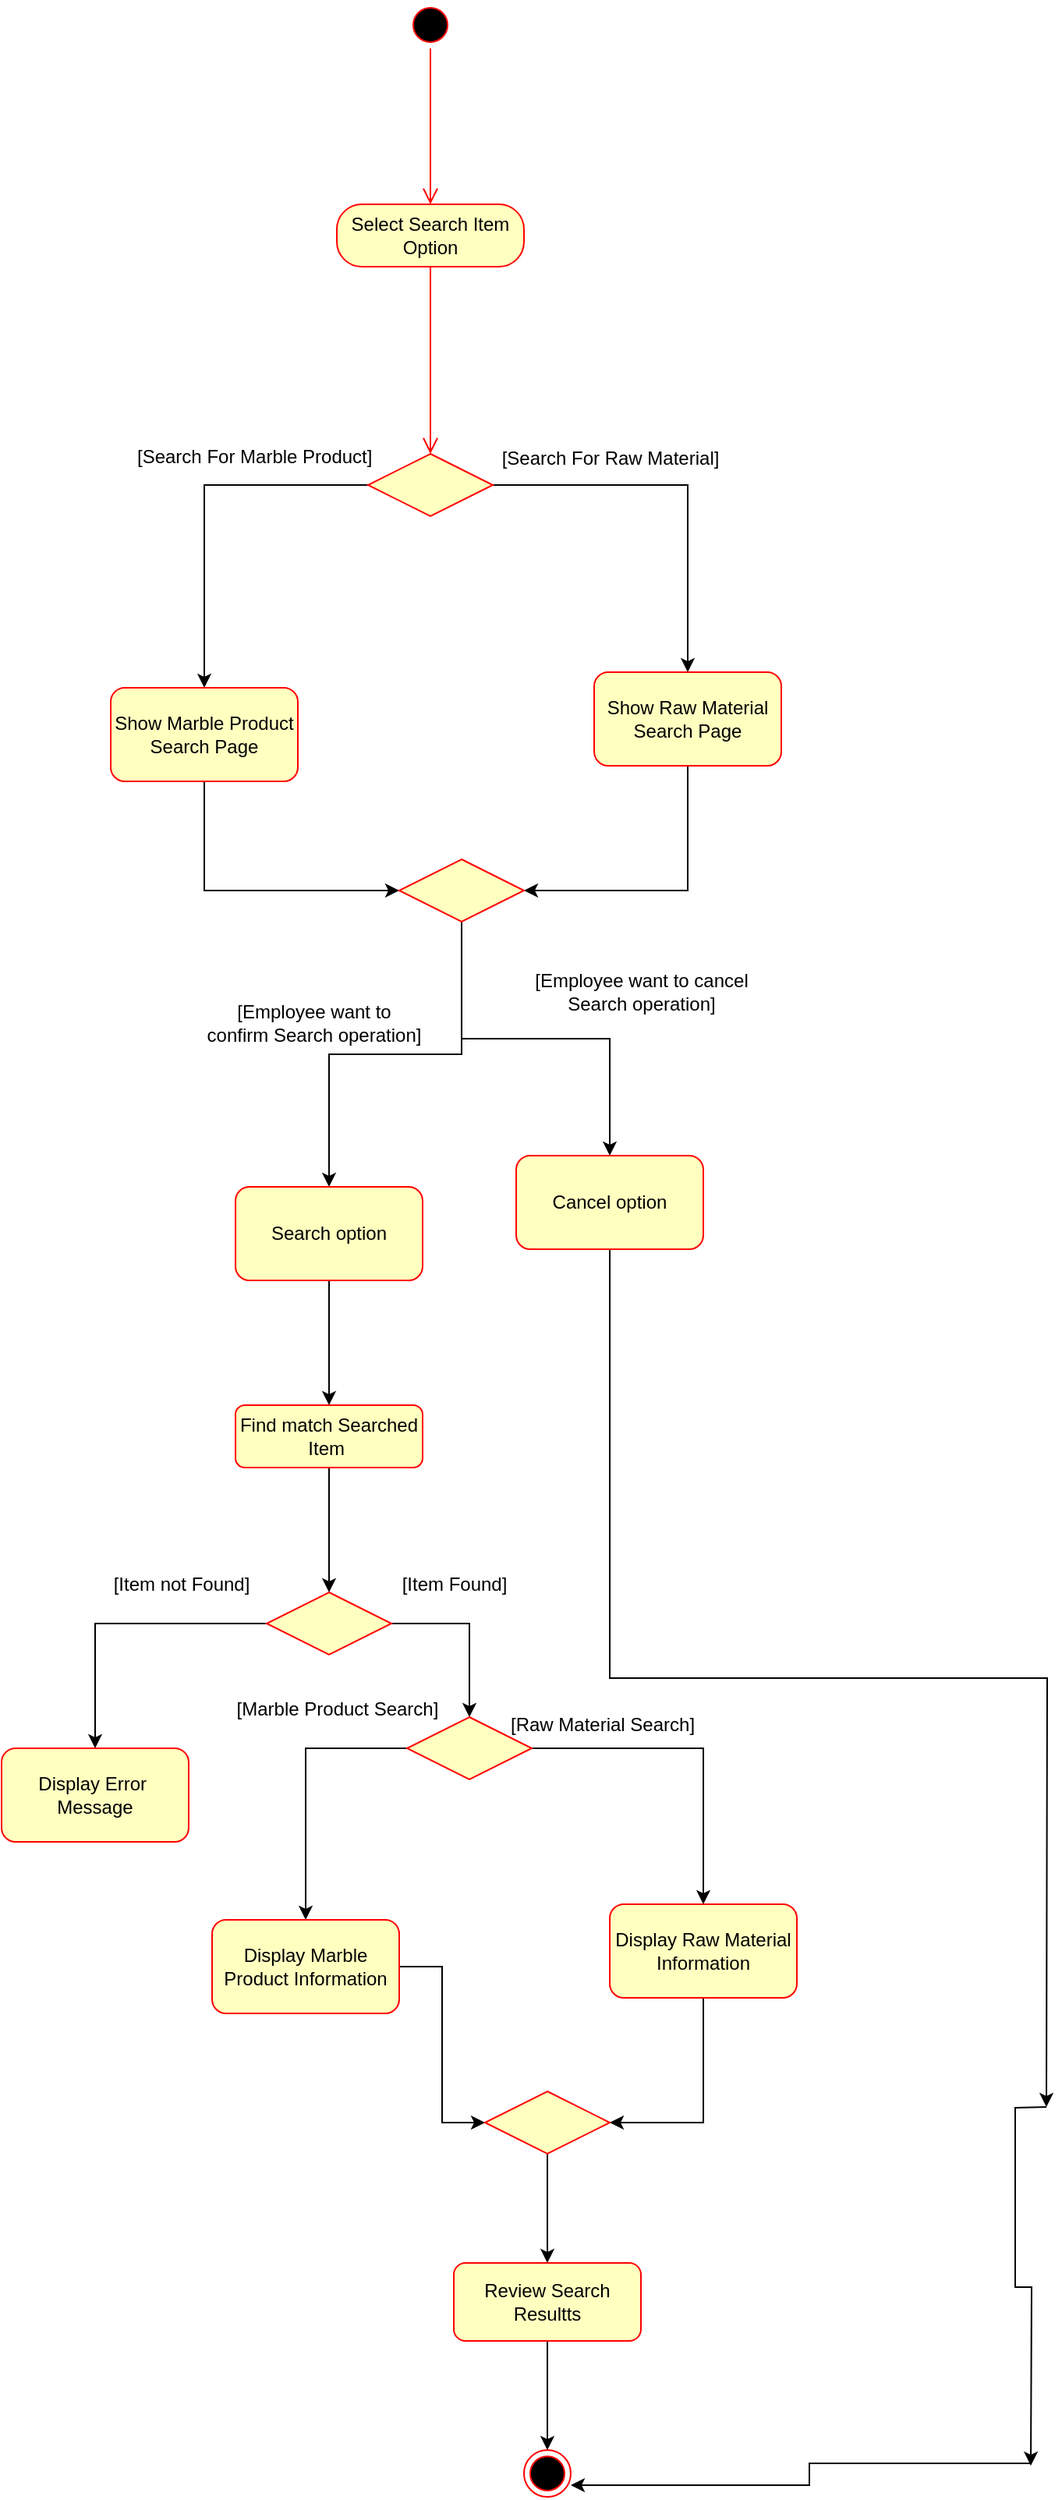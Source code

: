<mxfile version="24.5.4" type="github">
  <diagram name="Page-1" id="JtY1rRcKG2LShpWBseo7">
    <mxGraphModel dx="1945" dy="2400" grid="1" gridSize="10" guides="1" tooltips="1" connect="1" arrows="1" fold="1" page="1" pageScale="1" pageWidth="850" pageHeight="1100" math="0" shadow="0">
      <root>
        <mxCell id="0" />
        <mxCell id="1" parent="0" />
        <mxCell id="jwqv7RkrauKRxxCW72jE-2" value="" style="ellipse;html=1;shape=startState;fillColor=#000000;strokeColor=#ff0000;" vertex="1" parent="1">
          <mxGeometry x="270" y="150" width="30" height="30" as="geometry" />
        </mxCell>
        <mxCell id="jwqv7RkrauKRxxCW72jE-3" value="" style="edgeStyle=orthogonalEdgeStyle;html=1;verticalAlign=bottom;endArrow=open;endSize=8;strokeColor=#ff0000;rounded=0;" edge="1" source="jwqv7RkrauKRxxCW72jE-2" parent="1" target="jwqv7RkrauKRxxCW72jE-13">
          <mxGeometry relative="1" as="geometry">
            <mxPoint x="285" y="300" as="targetPoint" />
          </mxGeometry>
        </mxCell>
        <mxCell id="jwqv7RkrauKRxxCW72jE-5" value="" style="edgeStyle=orthogonalEdgeStyle;html=1;verticalAlign=bottom;endArrow=open;endSize=8;strokeColor=#ff0000;rounded=0;exitX=0.5;exitY=1;exitDx=0;exitDy=0;" edge="1" source="jwqv7RkrauKRxxCW72jE-13" parent="1" target="jwqv7RkrauKRxxCW72jE-6">
          <mxGeometry relative="1" as="geometry">
            <mxPoint x="285" y="460" as="targetPoint" />
            <mxPoint x="285" y="340" as="sourcePoint" />
          </mxGeometry>
        </mxCell>
        <mxCell id="jwqv7RkrauKRxxCW72jE-12" value="" style="edgeStyle=orthogonalEdgeStyle;rounded=0;orthogonalLoop=1;jettySize=auto;html=1;" edge="1" parent="1" source="jwqv7RkrauKRxxCW72jE-6" target="jwqv7RkrauKRxxCW72jE-11">
          <mxGeometry relative="1" as="geometry" />
        </mxCell>
        <mxCell id="jwqv7RkrauKRxxCW72jE-17" value="" style="edgeStyle=orthogonalEdgeStyle;rounded=0;orthogonalLoop=1;jettySize=auto;html=1;" edge="1" parent="1" source="jwqv7RkrauKRxxCW72jE-6" target="jwqv7RkrauKRxxCW72jE-16">
          <mxGeometry relative="1" as="geometry" />
        </mxCell>
        <mxCell id="jwqv7RkrauKRxxCW72jE-6" value="" style="rhombus;whiteSpace=wrap;html=1;fontColor=#000000;fillColor=#ffffc0;strokeColor=#ff0000;" vertex="1" parent="1">
          <mxGeometry x="245" y="440" width="80" height="40" as="geometry" />
        </mxCell>
        <mxCell id="jwqv7RkrauKRxxCW72jE-24" style="edgeStyle=orthogonalEdgeStyle;rounded=0;orthogonalLoop=1;jettySize=auto;html=1;exitX=0.5;exitY=1;exitDx=0;exitDy=0;entryX=0;entryY=0.5;entryDx=0;entryDy=0;" edge="1" parent="1" source="jwqv7RkrauKRxxCW72jE-11" target="jwqv7RkrauKRxxCW72jE-18">
          <mxGeometry relative="1" as="geometry" />
        </mxCell>
        <mxCell id="jwqv7RkrauKRxxCW72jE-11" value="Show Marble Product&lt;br&gt;Search Page" style="rounded=1;whiteSpace=wrap;html=1;fillColor=#ffffc0;strokeColor=#ff0000;fontColor=#000000;" vertex="1" parent="1">
          <mxGeometry x="80" y="590" width="120" height="60" as="geometry" />
        </mxCell>
        <mxCell id="jwqv7RkrauKRxxCW72jE-13" value="Select Search Item&lt;br&gt;Option" style="rounded=1;whiteSpace=wrap;html=1;arcSize=40;fontColor=#000000;fillColor=#ffffc0;strokeColor=#ff0000;" vertex="1" parent="1">
          <mxGeometry x="225" y="280" width="120" height="40" as="geometry" />
        </mxCell>
        <mxCell id="jwqv7RkrauKRxxCW72jE-23" style="edgeStyle=orthogonalEdgeStyle;rounded=0;orthogonalLoop=1;jettySize=auto;html=1;exitX=0.5;exitY=1;exitDx=0;exitDy=0;entryX=1;entryY=0.5;entryDx=0;entryDy=0;" edge="1" parent="1" source="jwqv7RkrauKRxxCW72jE-16" target="jwqv7RkrauKRxxCW72jE-18">
          <mxGeometry relative="1" as="geometry" />
        </mxCell>
        <mxCell id="jwqv7RkrauKRxxCW72jE-16" value="Show Raw Material&lt;br&gt;Search Page" style="rounded=1;whiteSpace=wrap;html=1;fillColor=#ffffc0;strokeColor=#ff0000;fontColor=#000000;" vertex="1" parent="1">
          <mxGeometry x="390" y="580" width="120" height="60" as="geometry" />
        </mxCell>
        <mxCell id="jwqv7RkrauKRxxCW72jE-28" value="" style="edgeStyle=orthogonalEdgeStyle;rounded=0;orthogonalLoop=1;jettySize=auto;html=1;" edge="1" parent="1" source="jwqv7RkrauKRxxCW72jE-18" target="jwqv7RkrauKRxxCW72jE-27">
          <mxGeometry relative="1" as="geometry" />
        </mxCell>
        <mxCell id="jwqv7RkrauKRxxCW72jE-30" value="" style="edgeStyle=orthogonalEdgeStyle;rounded=0;orthogonalLoop=1;jettySize=auto;html=1;" edge="1" parent="1" source="jwqv7RkrauKRxxCW72jE-18" target="jwqv7RkrauKRxxCW72jE-29">
          <mxGeometry relative="1" as="geometry" />
        </mxCell>
        <mxCell id="jwqv7RkrauKRxxCW72jE-18" value="" style="rhombus;whiteSpace=wrap;html=1;fontColor=#000000;fillColor=#ffffc0;strokeColor=#ff0000;" vertex="1" parent="1">
          <mxGeometry x="265" y="700" width="80" height="40" as="geometry" />
        </mxCell>
        <mxCell id="jwqv7RkrauKRxxCW72jE-22" value="[Search For Raw Material]" style="text;html=1;align=center;verticalAlign=middle;resizable=0;points=[];autosize=1;strokeColor=none;fillColor=none;" vertex="1" parent="1">
          <mxGeometry x="320" y="428" width="160" height="30" as="geometry" />
        </mxCell>
        <mxCell id="jwqv7RkrauKRxxCW72jE-32" value="" style="edgeStyle=orthogonalEdgeStyle;rounded=0;orthogonalLoop=1;jettySize=auto;html=1;" edge="1" parent="1" source="jwqv7RkrauKRxxCW72jE-27" target="jwqv7RkrauKRxxCW72jE-31">
          <mxGeometry relative="1" as="geometry" />
        </mxCell>
        <mxCell id="jwqv7RkrauKRxxCW72jE-27" value="Search option" style="rounded=1;whiteSpace=wrap;html=1;fillColor=#ffffc0;strokeColor=#ff0000;fontColor=#000000;" vertex="1" parent="1">
          <mxGeometry x="160" y="910" width="120" height="60" as="geometry" />
        </mxCell>
        <mxCell id="jwqv7RkrauKRxxCW72jE-58" style="edgeStyle=orthogonalEdgeStyle;rounded=0;orthogonalLoop=1;jettySize=auto;html=1;exitX=0.5;exitY=1;exitDx=0;exitDy=0;" edge="1" parent="1" source="jwqv7RkrauKRxxCW72jE-29">
          <mxGeometry relative="1" as="geometry">
            <mxPoint x="680.0" y="1500" as="targetPoint" />
          </mxGeometry>
        </mxCell>
        <mxCell id="jwqv7RkrauKRxxCW72jE-29" value="Cancel option" style="rounded=1;whiteSpace=wrap;html=1;fillColor=#ffffc0;strokeColor=#ff0000;fontColor=#000000;" vertex="1" parent="1">
          <mxGeometry x="340" y="890" width="120" height="60" as="geometry" />
        </mxCell>
        <mxCell id="jwqv7RkrauKRxxCW72jE-39" style="edgeStyle=orthogonalEdgeStyle;rounded=0;orthogonalLoop=1;jettySize=auto;html=1;entryX=0.5;entryY=0;entryDx=0;entryDy=0;" edge="1" parent="1" source="jwqv7RkrauKRxxCW72jE-31" target="jwqv7RkrauKRxxCW72jE-35">
          <mxGeometry relative="1" as="geometry" />
        </mxCell>
        <mxCell id="jwqv7RkrauKRxxCW72jE-31" value="Find match Searched&lt;br&gt;Item&amp;nbsp;" style="rounded=1;whiteSpace=wrap;html=1;fillColor=#ffffc0;strokeColor=#ff0000;fontColor=#000000;" vertex="1" parent="1">
          <mxGeometry x="160" y="1050" width="120" height="40" as="geometry" />
        </mxCell>
        <mxCell id="jwqv7RkrauKRxxCW72jE-42" value="" style="edgeStyle=orthogonalEdgeStyle;rounded=0;orthogonalLoop=1;jettySize=auto;html=1;" edge="1" parent="1" source="jwqv7RkrauKRxxCW72jE-35" target="jwqv7RkrauKRxxCW72jE-41">
          <mxGeometry relative="1" as="geometry" />
        </mxCell>
        <mxCell id="jwqv7RkrauKRxxCW72jE-44" style="edgeStyle=orthogonalEdgeStyle;rounded=0;orthogonalLoop=1;jettySize=auto;html=1;exitX=1;exitY=0.5;exitDx=0;exitDy=0;entryX=0.5;entryY=0;entryDx=0;entryDy=0;" edge="1" parent="1" source="jwqv7RkrauKRxxCW72jE-35" target="jwqv7RkrauKRxxCW72jE-43">
          <mxGeometry relative="1" as="geometry" />
        </mxCell>
        <mxCell id="jwqv7RkrauKRxxCW72jE-35" value="" style="rhombus;whiteSpace=wrap;html=1;fontColor=#000000;fillColor=#ffffc0;strokeColor=#ff0000;" vertex="1" parent="1">
          <mxGeometry x="180" y="1170" width="80" height="40" as="geometry" />
        </mxCell>
        <mxCell id="jwqv7RkrauKRxxCW72jE-41" value="Display Error&amp;nbsp;&lt;br&gt;Message" style="rounded=1;whiteSpace=wrap;html=1;fillColor=#ffffc0;strokeColor=#ff0000;fontColor=#000000;" vertex="1" parent="1">
          <mxGeometry x="10" y="1270" width="120" height="60" as="geometry" />
        </mxCell>
        <mxCell id="jwqv7RkrauKRxxCW72jE-47" value="" style="edgeStyle=orthogonalEdgeStyle;rounded=0;orthogonalLoop=1;jettySize=auto;html=1;" edge="1" parent="1" source="jwqv7RkrauKRxxCW72jE-43" target="jwqv7RkrauKRxxCW72jE-46">
          <mxGeometry relative="1" as="geometry" />
        </mxCell>
        <mxCell id="jwqv7RkrauKRxxCW72jE-49" value="" style="edgeStyle=orthogonalEdgeStyle;rounded=0;orthogonalLoop=1;jettySize=auto;html=1;" edge="1" parent="1" source="jwqv7RkrauKRxxCW72jE-43" target="jwqv7RkrauKRxxCW72jE-48">
          <mxGeometry relative="1" as="geometry" />
        </mxCell>
        <mxCell id="jwqv7RkrauKRxxCW72jE-43" value="" style="rhombus;whiteSpace=wrap;html=1;fontColor=#000000;fillColor=#ffffc0;strokeColor=#ff0000;" vertex="1" parent="1">
          <mxGeometry x="270" y="1250" width="80" height="40" as="geometry" />
        </mxCell>
        <mxCell id="jwqv7RkrauKRxxCW72jE-52" style="edgeStyle=orthogonalEdgeStyle;rounded=0;orthogonalLoop=1;jettySize=auto;html=1;entryX=0;entryY=0.5;entryDx=0;entryDy=0;" edge="1" parent="1" source="jwqv7RkrauKRxxCW72jE-46" target="jwqv7RkrauKRxxCW72jE-50">
          <mxGeometry relative="1" as="geometry" />
        </mxCell>
        <mxCell id="jwqv7RkrauKRxxCW72jE-46" value="Display Marble&lt;br&gt;Product Information" style="rounded=1;whiteSpace=wrap;html=1;fillColor=#ffffc0;strokeColor=#ff0000;fontColor=#000000;" vertex="1" parent="1">
          <mxGeometry x="145" y="1380" width="120" height="60" as="geometry" />
        </mxCell>
        <mxCell id="jwqv7RkrauKRxxCW72jE-51" style="edgeStyle=orthogonalEdgeStyle;rounded=0;orthogonalLoop=1;jettySize=auto;html=1;entryX=1;entryY=0.5;entryDx=0;entryDy=0;" edge="1" parent="1" source="jwqv7RkrauKRxxCW72jE-48" target="jwqv7RkrauKRxxCW72jE-50">
          <mxGeometry relative="1" as="geometry" />
        </mxCell>
        <mxCell id="jwqv7RkrauKRxxCW72jE-48" value="Display Raw Material Information" style="rounded=1;whiteSpace=wrap;html=1;fillColor=#ffffc0;strokeColor=#ff0000;fontColor=#000000;" vertex="1" parent="1">
          <mxGeometry x="400" y="1370" width="120" height="60" as="geometry" />
        </mxCell>
        <mxCell id="jwqv7RkrauKRxxCW72jE-54" value="" style="edgeStyle=orthogonalEdgeStyle;rounded=0;orthogonalLoop=1;jettySize=auto;html=1;" edge="1" parent="1" source="jwqv7RkrauKRxxCW72jE-50" target="jwqv7RkrauKRxxCW72jE-53">
          <mxGeometry relative="1" as="geometry" />
        </mxCell>
        <mxCell id="jwqv7RkrauKRxxCW72jE-50" value="" style="rhombus;whiteSpace=wrap;html=1;fontColor=#000000;fillColor=#ffffc0;strokeColor=#ff0000;" vertex="1" parent="1">
          <mxGeometry x="320" y="1490" width="80" height="40" as="geometry" />
        </mxCell>
        <mxCell id="jwqv7RkrauKRxxCW72jE-56" style="edgeStyle=orthogonalEdgeStyle;rounded=0;orthogonalLoop=1;jettySize=auto;html=1;entryX=0.5;entryY=0;entryDx=0;entryDy=0;" edge="1" parent="1" source="jwqv7RkrauKRxxCW72jE-53" target="jwqv7RkrauKRxxCW72jE-55">
          <mxGeometry relative="1" as="geometry" />
        </mxCell>
        <mxCell id="jwqv7RkrauKRxxCW72jE-53" value="Review Search Resultts" style="rounded=1;whiteSpace=wrap;html=1;fillColor=#ffffc0;strokeColor=#ff0000;fontColor=#000000;" vertex="1" parent="1">
          <mxGeometry x="300" y="1600" width="120" height="50" as="geometry" />
        </mxCell>
        <mxCell id="jwqv7RkrauKRxxCW72jE-55" value="" style="ellipse;html=1;shape=endState;fillColor=#000000;strokeColor=#ff0000;" vertex="1" parent="1">
          <mxGeometry x="345" y="1720" width="30" height="30" as="geometry" />
        </mxCell>
        <mxCell id="jwqv7RkrauKRxxCW72jE-59" style="edgeStyle=orthogonalEdgeStyle;rounded=0;orthogonalLoop=1;jettySize=auto;html=1;" edge="1" parent="1">
          <mxGeometry relative="1" as="geometry">
            <mxPoint x="670" y="1730" as="targetPoint" />
            <mxPoint x="680" y="1500" as="sourcePoint" />
          </mxGeometry>
        </mxCell>
        <mxCell id="jwqv7RkrauKRxxCW72jE-60" style="edgeStyle=orthogonalEdgeStyle;rounded=0;orthogonalLoop=1;jettySize=auto;html=1;entryX=1;entryY=0.5;entryDx=0;entryDy=0;" edge="1" parent="1">
          <mxGeometry relative="1" as="geometry">
            <mxPoint x="375" y="1742.5" as="targetPoint" />
            <mxPoint x="670" y="1720" as="sourcePoint" />
            <Array as="points">
              <mxPoint x="528" y="1728.5" />
              <mxPoint x="528" y="1742.5" />
            </Array>
          </mxGeometry>
        </mxCell>
        <mxCell id="jwqv7RkrauKRxxCW72jE-61" value="[Search For Marble Product]" style="text;whiteSpace=wrap;html=1;" vertex="1" parent="1">
          <mxGeometry x="95" y="428" width="170" height="40" as="geometry" />
        </mxCell>
        <mxCell id="jwqv7RkrauKRxxCW72jE-62" value="[Employee want to cancel &lt;br&gt;Search operation]" style="text;html=1;align=center;verticalAlign=middle;resizable=0;points=[];autosize=1;strokeColor=none;fillColor=none;" vertex="1" parent="1">
          <mxGeometry x="340" y="765" width="160" height="40" as="geometry" />
        </mxCell>
        <mxCell id="jwqv7RkrauKRxxCW72jE-63" value="[Employee want to&lt;br&gt;confirm Search operation]" style="text;html=1;align=center;verticalAlign=middle;resizable=0;points=[];autosize=1;strokeColor=none;fillColor=none;" vertex="1" parent="1">
          <mxGeometry x="130" y="785" width="160" height="40" as="geometry" />
        </mxCell>
        <mxCell id="jwqv7RkrauKRxxCW72jE-64" value="[Item Found]" style="text;html=1;align=center;verticalAlign=middle;resizable=0;points=[];autosize=1;strokeColor=none;fillColor=none;" vertex="1" parent="1">
          <mxGeometry x="255" y="1150" width="90" height="30" as="geometry" />
        </mxCell>
        <mxCell id="jwqv7RkrauKRxxCW72jE-65" value="[Item not Found]" style="text;html=1;align=center;verticalAlign=middle;resizable=0;points=[];autosize=1;strokeColor=none;fillColor=none;" vertex="1" parent="1">
          <mxGeometry x="70" y="1150" width="110" height="30" as="geometry" />
        </mxCell>
        <mxCell id="jwqv7RkrauKRxxCW72jE-66" value="[Raw Material Search]" style="text;html=1;align=center;verticalAlign=middle;resizable=0;points=[];autosize=1;strokeColor=none;fillColor=none;" vertex="1" parent="1">
          <mxGeometry x="325" y="1240" width="140" height="30" as="geometry" />
        </mxCell>
        <mxCell id="jwqv7RkrauKRxxCW72jE-67" value="[Marble Product Search]" style="text;html=1;align=center;verticalAlign=middle;resizable=0;points=[];autosize=1;strokeColor=none;fillColor=none;" vertex="1" parent="1">
          <mxGeometry x="150" y="1230" width="150" height="30" as="geometry" />
        </mxCell>
      </root>
    </mxGraphModel>
  </diagram>
</mxfile>
